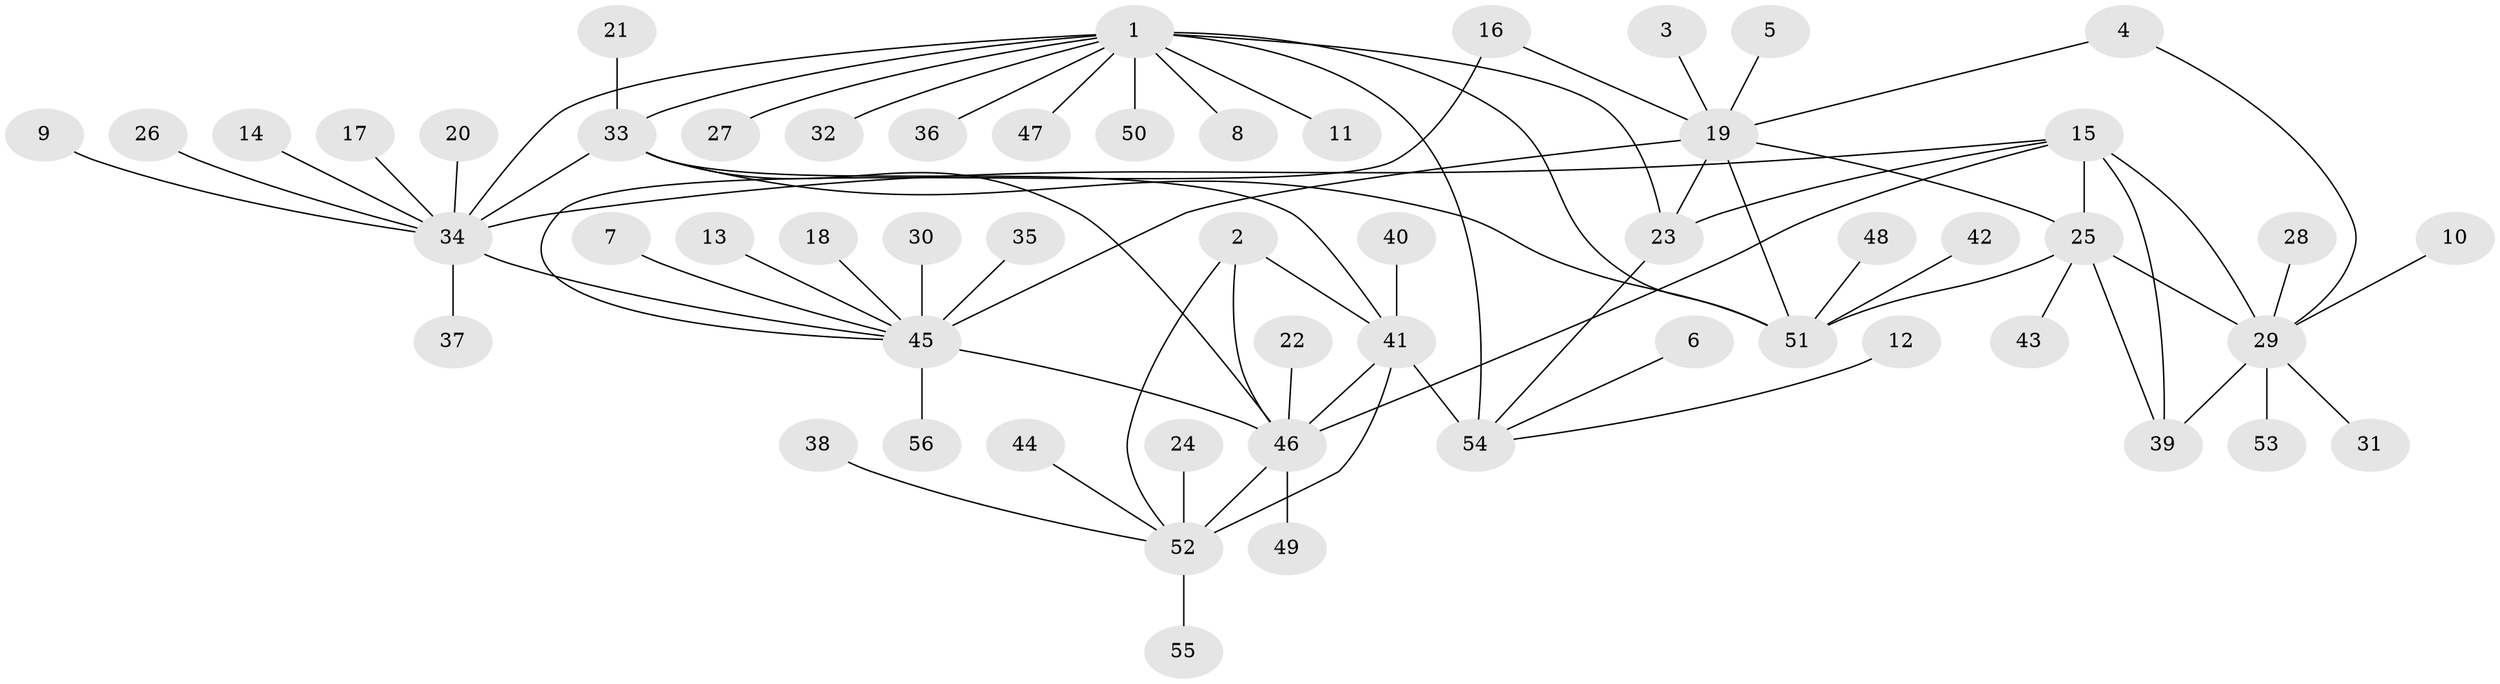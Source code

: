 // original degree distribution, {5: 0.044642857142857144, 10: 0.017857142857142856, 6: 0.026785714285714284, 9: 0.017857142857142856, 7: 0.044642857142857144, 8: 0.03571428571428571, 11: 0.026785714285714284, 15: 0.008928571428571428, 4: 0.017857142857142856, 1: 0.5982142857142857, 2: 0.13392857142857142, 3: 0.026785714285714284}
// Generated by graph-tools (version 1.1) at 2025/26/03/09/25 03:26:42]
// undirected, 56 vertices, 75 edges
graph export_dot {
graph [start="1"]
  node [color=gray90,style=filled];
  1;
  2;
  3;
  4;
  5;
  6;
  7;
  8;
  9;
  10;
  11;
  12;
  13;
  14;
  15;
  16;
  17;
  18;
  19;
  20;
  21;
  22;
  23;
  24;
  25;
  26;
  27;
  28;
  29;
  30;
  31;
  32;
  33;
  34;
  35;
  36;
  37;
  38;
  39;
  40;
  41;
  42;
  43;
  44;
  45;
  46;
  47;
  48;
  49;
  50;
  51;
  52;
  53;
  54;
  55;
  56;
  1 -- 8 [weight=1.0];
  1 -- 11 [weight=1.0];
  1 -- 23 [weight=3.0];
  1 -- 27 [weight=1.0];
  1 -- 32 [weight=1.0];
  1 -- 33 [weight=4.0];
  1 -- 34 [weight=2.0];
  1 -- 36 [weight=1.0];
  1 -- 47 [weight=1.0];
  1 -- 50 [weight=1.0];
  1 -- 51 [weight=2.0];
  1 -- 54 [weight=3.0];
  2 -- 41 [weight=1.0];
  2 -- 46 [weight=2.0];
  2 -- 52 [weight=1.0];
  3 -- 19 [weight=1.0];
  4 -- 19 [weight=1.0];
  4 -- 29 [weight=1.0];
  5 -- 19 [weight=1.0];
  6 -- 54 [weight=1.0];
  7 -- 45 [weight=1.0];
  9 -- 34 [weight=1.0];
  10 -- 29 [weight=1.0];
  12 -- 54 [weight=1.0];
  13 -- 45 [weight=1.0];
  14 -- 34 [weight=1.0];
  15 -- 23 [weight=1.0];
  15 -- 25 [weight=2.0];
  15 -- 29 [weight=2.0];
  15 -- 34 [weight=1.0];
  15 -- 39 [weight=2.0];
  15 -- 46 [weight=1.0];
  16 -- 19 [weight=2.0];
  16 -- 45 [weight=2.0];
  17 -- 34 [weight=1.0];
  18 -- 45 [weight=1.0];
  19 -- 23 [weight=1.0];
  19 -- 25 [weight=1.0];
  19 -- 45 [weight=4.0];
  19 -- 51 [weight=1.0];
  20 -- 34 [weight=1.0];
  21 -- 33 [weight=1.0];
  22 -- 46 [weight=1.0];
  23 -- 54 [weight=1.0];
  24 -- 52 [weight=1.0];
  25 -- 29 [weight=1.0];
  25 -- 39 [weight=1.0];
  25 -- 43 [weight=1.0];
  25 -- 51 [weight=1.0];
  26 -- 34 [weight=1.0];
  28 -- 29 [weight=1.0];
  29 -- 31 [weight=1.0];
  29 -- 39 [weight=1.0];
  29 -- 53 [weight=1.0];
  30 -- 45 [weight=1.0];
  33 -- 34 [weight=2.0];
  33 -- 41 [weight=1.0];
  33 -- 46 [weight=1.0];
  33 -- 51 [weight=2.0];
  34 -- 37 [weight=1.0];
  34 -- 45 [weight=1.0];
  35 -- 45 [weight=1.0];
  38 -- 52 [weight=1.0];
  40 -- 41 [weight=1.0];
  41 -- 46 [weight=2.0];
  41 -- 52 [weight=1.0];
  41 -- 54 [weight=1.0];
  42 -- 51 [weight=1.0];
  44 -- 52 [weight=1.0];
  45 -- 46 [weight=2.0];
  45 -- 56 [weight=1.0];
  46 -- 49 [weight=1.0];
  46 -- 52 [weight=2.0];
  48 -- 51 [weight=1.0];
  52 -- 55 [weight=1.0];
}
